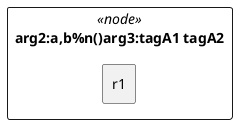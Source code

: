 {
  "sha1": "35n4u5idqyqiexnej7cjkxk7zpyiw3v",
  "insertion": {
    "when": "2024-05-30T20:48:20.190Z",
    "url": "https://forum.plantuml.net/12750/second-keyword-argument-with-comma-not-working?show=12753#c12753",
    "user": "plantuml@gmail.com"
  }
}
@startuml
!unquoted procedure Node($alias, $arg2 = "", $arg3 = "")
rectangle "arg2:$arg2%n()arg3:$arg3" <<node>> as $alias
!endprocedure

Node(Arg2WithCommaOK, $arg2 ="a,b", $arg3="tagA1 tagA2"){
  rectangle r1
}
@enduml
